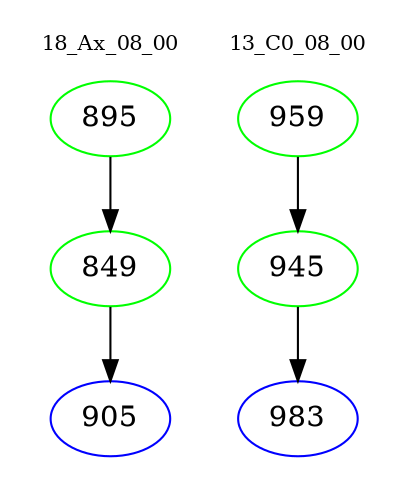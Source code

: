 digraph{
subgraph cluster_0 {
color = white
label = "18_Ax_08_00";
fontsize=10;
T0_895 [label="895", color="green"]
T0_895 -> T0_849 [color="black"]
T0_849 [label="849", color="green"]
T0_849 -> T0_905 [color="black"]
T0_905 [label="905", color="blue"]
}
subgraph cluster_1 {
color = white
label = "13_C0_08_00";
fontsize=10;
T1_959 [label="959", color="green"]
T1_959 -> T1_945 [color="black"]
T1_945 [label="945", color="green"]
T1_945 -> T1_983 [color="black"]
T1_983 [label="983", color="blue"]
}
}
